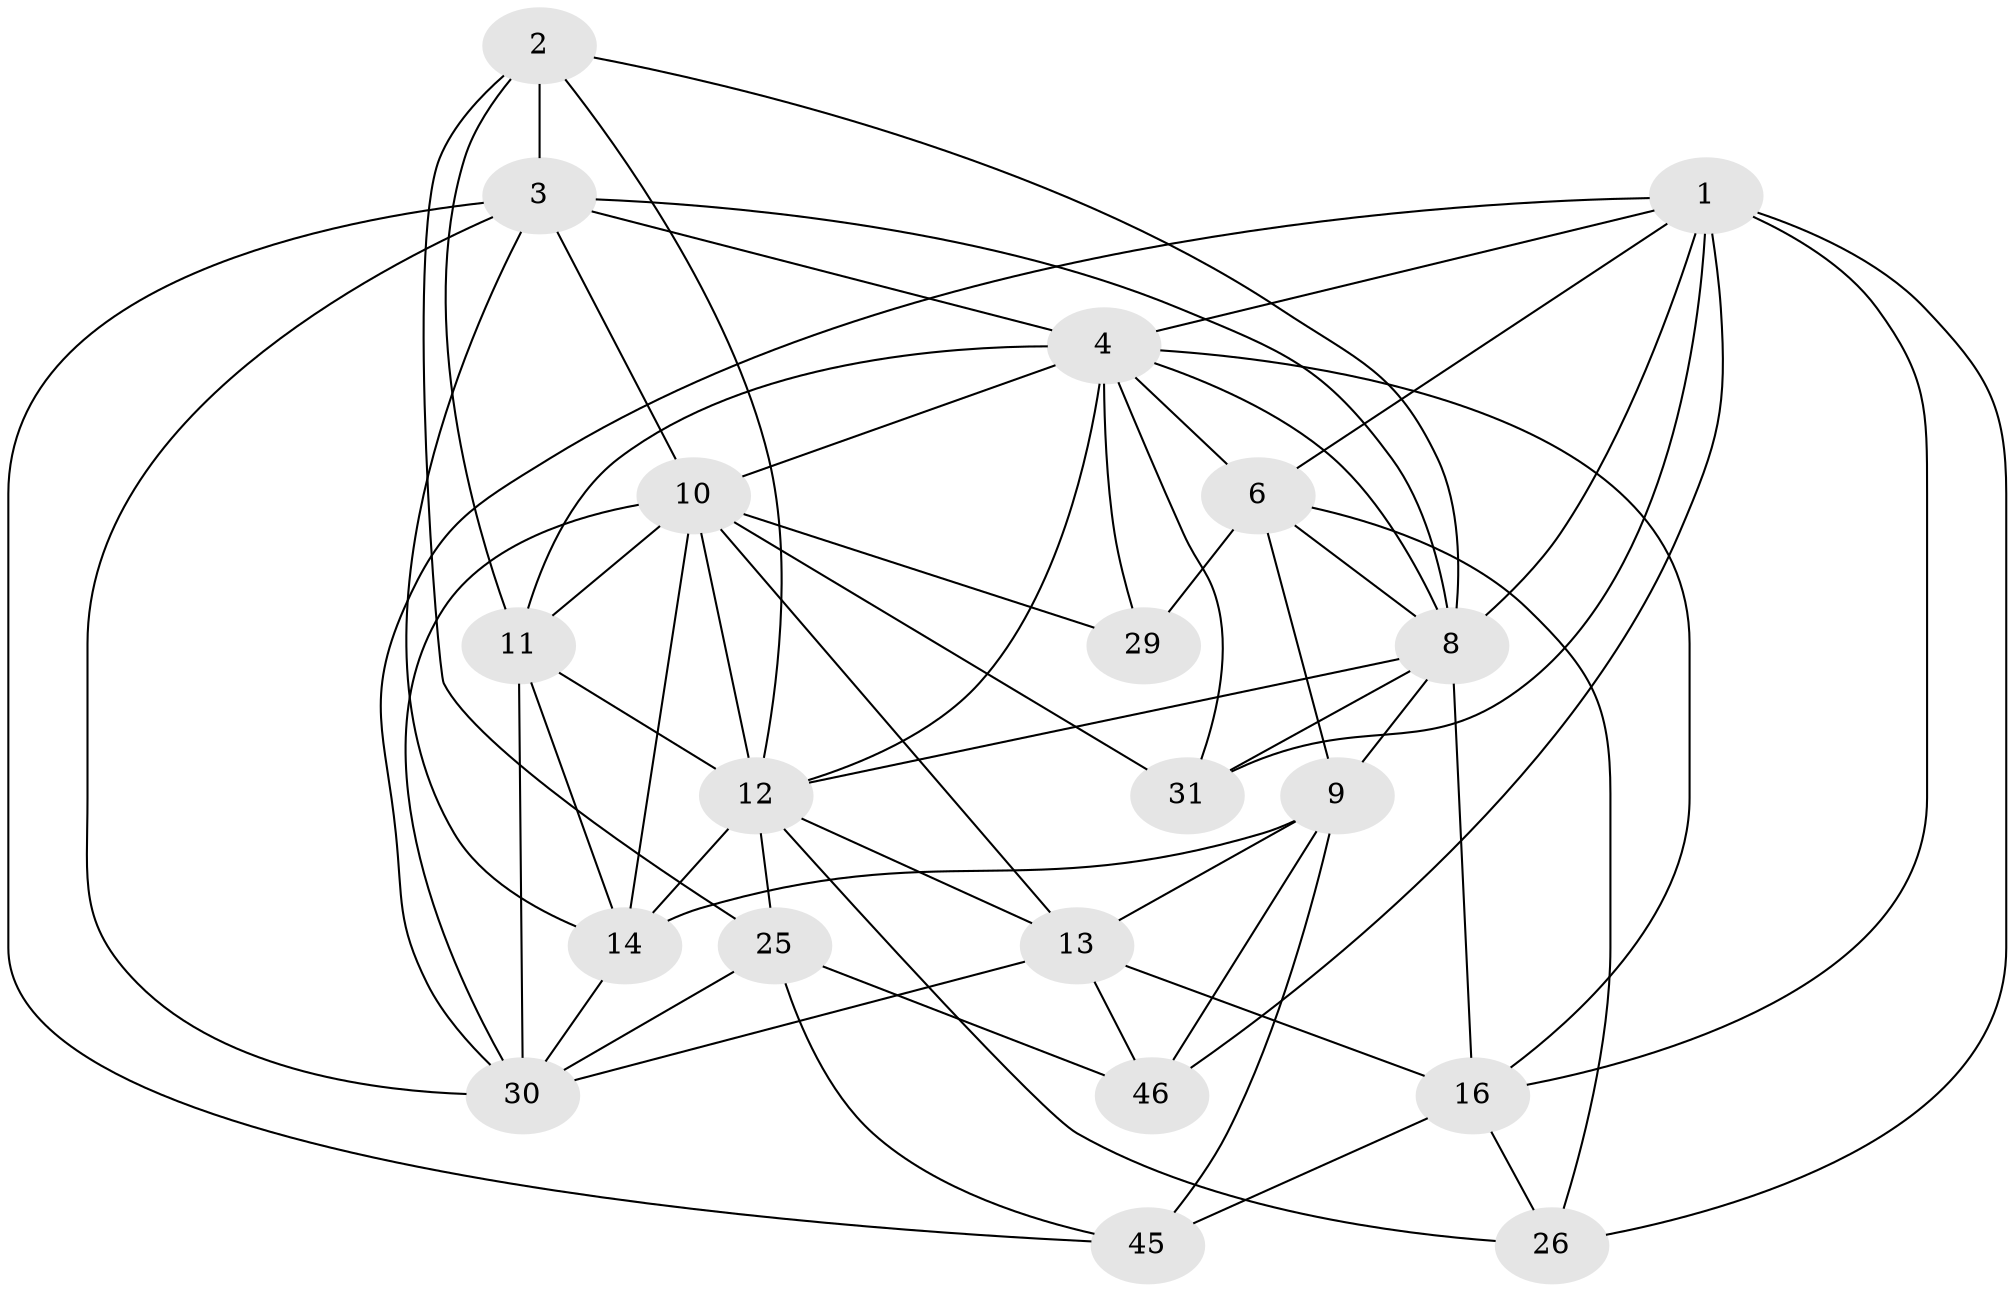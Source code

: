 // original degree distribution, {4: 1.0}
// Generated by graph-tools (version 1.1) at 2025/20/03/04/25 18:20:48]
// undirected, 20 vertices, 62 edges
graph export_dot {
graph [start="1"]
  node [color=gray90,style=filled];
  1 [super="+22+7"];
  2 [super="+5"];
  3 [super="+15+19"];
  4 [super="+23+21"];
  6 [super="+50"];
  8 [super="+27"];
  9 [super="+34"];
  10 [super="+18+36"];
  11 [super="+17"];
  12 [super="+24+20+28"];
  13 [super="+48"];
  14 [super="+49+47"];
  16 [super="+39"];
  25 [super="+41"];
  26;
  29;
  30 [super="+51+33"];
  31 [super="+32"];
  45;
  46;
  1 -- 8;
  1 -- 26;
  1 -- 4 [weight=2];
  1 -- 46;
  1 -- 16;
  1 -- 6;
  1 -- 30;
  1 -- 31 [weight=2];
  2 -- 11;
  2 -- 3 [weight=2];
  2 -- 12;
  2 -- 8;
  2 -- 25;
  3 -- 45;
  3 -- 4;
  3 -- 30;
  3 -- 10;
  3 -- 14;
  3 -- 8;
  4 -- 29 [weight=2];
  4 -- 12;
  4 -- 8;
  4 -- 31;
  4 -- 16;
  4 -- 6;
  4 -- 11;
  4 -- 10;
  6 -- 29;
  6 -- 9;
  6 -- 26;
  6 -- 8;
  8 -- 31 [weight=2];
  8 -- 9;
  8 -- 16;
  8 -- 12;
  9 -- 46;
  9 -- 45;
  9 -- 13;
  9 -- 14;
  10 -- 30;
  10 -- 12;
  10 -- 14 [weight=2];
  10 -- 11;
  10 -- 29;
  10 -- 13;
  10 -- 31;
  11 -- 30;
  11 -- 12;
  11 -- 14;
  12 -- 26;
  12 -- 14 [weight=2];
  12 -- 13;
  12 -- 25;
  13 -- 46;
  13 -- 16;
  13 -- 30;
  14 -- 30;
  16 -- 26;
  16 -- 45;
  25 -- 46;
  25 -- 45;
  25 -- 30 [weight=2];
}
